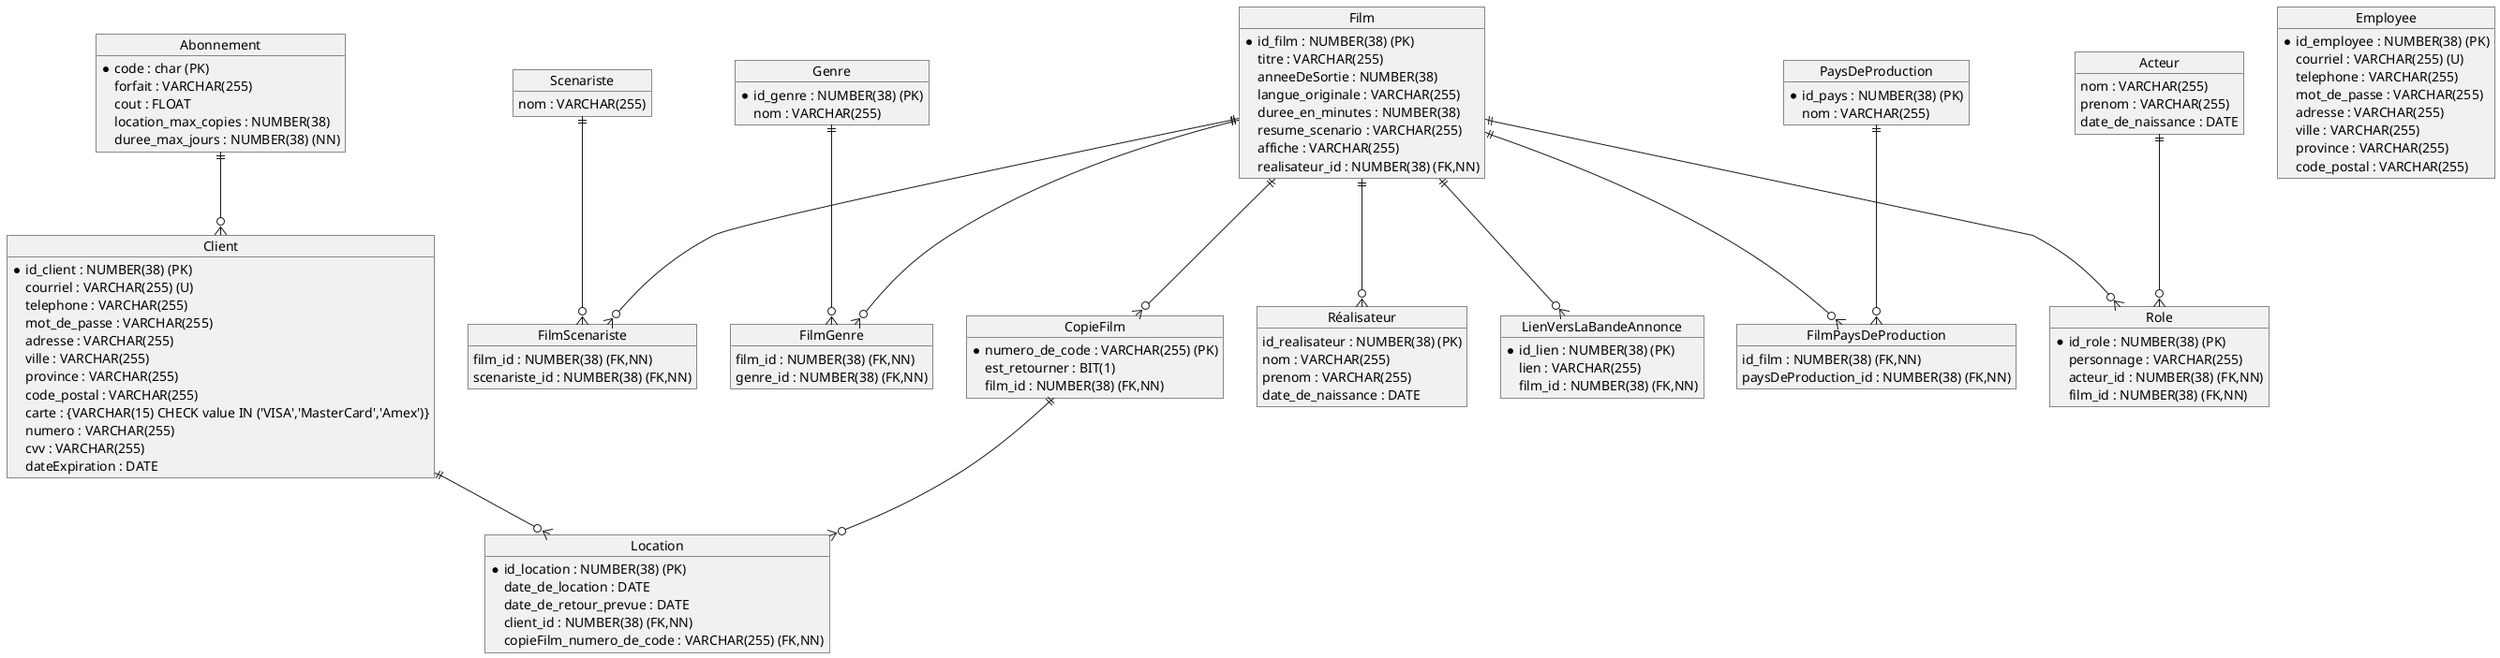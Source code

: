 @startuml
object "Client" as Client {
  *id_client : NUMBER(38) (PK)
  courriel : VARCHAR(255) (U)
  telephone : VARCHAR(255)
  mot_de_passe : VARCHAR(255)
  adresse : VARCHAR(255)
  ville : VARCHAR(255)
  province : VARCHAR(255)
  code_postal : VARCHAR(255)
  carte : {VARCHAR(15) CHECK value IN ('VISA','MasterCard','Amex')}
  numero : VARCHAR(255)
  cvv : VARCHAR(255)
  dateExpiration : DATE
}

object "Employee" as Employee {
  *id_employee : NUMBER(38) (PK)
  courriel : VARCHAR(255) (U)
  telephone : VARCHAR(255)
  mot_de_passe : VARCHAR(255)
  adresse : VARCHAR(255)
  ville : VARCHAR(255)
  province : VARCHAR(255)
  code_postal : VARCHAR(255)
}

object "Abonnement" as Abonnement {
  *code : char (PK)
  forfait : VARCHAR(255)
  cout : FLOAT
  location_max_copies : NUMBER(38)
  duree_max_jours : NUMBER(38) (NN)
}

object "Film" as Film {
  *id_film : NUMBER(38) (PK)
  titre : VARCHAR(255)
  anneeDeSortie : NUMBER(38)
  langue_originale : VARCHAR(255)
  duree_en_minutes : NUMBER(38)
  resume_scenario : VARCHAR(255)
  affiche : VARCHAR(255)
  realisateur_id : NUMBER(38) (FK,NN)
}

object "FilmScenariste" as FilmScenariste {
  film_id : NUMBER(38) (FK,NN)
  scenariste_id : NUMBER(38) (FK,NN)
}

object "Scenariste" as Scenariste {
  nom : VARCHAR(255)
}

object "FilmGenre" as FilmGenre {
  film_id : NUMBER(38) (FK,NN)
  genre_id : NUMBER(38) (FK,NN)
}

object "Genre" as Genre {
  *id_genre : NUMBER(38) (PK)
  nom : VARCHAR(255)
}

object "Acteur" as Acteur {
  nom : VARCHAR(255)
  prenom : VARCHAR(255)
  date_de_naissance : DATE
}

object "FilmPaysDeProduction" as FilmPaysDeProduction {
  id_film : NUMBER(38) (FK,NN)
  paysDeProduction_id : NUMBER(38) (FK,NN)
}

object "PaysDeProduction" as PaysDeProduction {
  *id_pays : NUMBER(38) (PK)
  nom : VARCHAR(255)
}

object "Role" as Role {
  *id_role : NUMBER(38) (PK)
  personnage : VARCHAR(255)
  acteur_id : NUMBER(38) (FK,NN)
  film_id : NUMBER(38) (FK,NN)
}

object "Réalisateur" as Réalisateur {
  id_realisateur : NUMBER(38) (PK)
  nom : VARCHAR(255)
  prenom : VARCHAR(255)
  date_de_naissance : DATE
}

object "CopieFilm" as CopieFilm {
  *numero_de_code : VARCHAR(255) (PK)
  est_retourner : BIT(1) 
  film_id : NUMBER(38) (FK,NN)
}

object "Location" as Location {
  *id_location : NUMBER(38) (PK)
  date_de_location : DATE
  date_de_retour_prevue : DATE
  client_id : NUMBER(38) (FK,NN)
  copieFilm_numero_de_code : VARCHAR(255) (FK,NN)
}

object "LienVersLaBandeAnnonce" as LienVersLaBandeAnnonce {
  *id_lien : NUMBER(38) (PK)
  lien : VARCHAR(255)
  film_id : NUMBER(38) (FK,NN)
}

Client ||--o{ Location
Film ||--o{ Role
Film ||--o{ Réalisateur
Film ||--o{ CopieFilm
CopieFilm ||--o{ Location
Acteur ||--o{ Role
Film ||--o{ LienVersLaBandeAnnonce
Film ||--o{ FilmScenariste
Scenariste ||--o{ FilmScenariste
Genre ||--o{ FilmGenre
Film ||--o{ FilmPaysDeProduction
PaysDeProduction ||--o{ FilmPaysDeProduction
Abonnement ||--o{ Client
Film ||--o{ FilmGenre
@enduml
